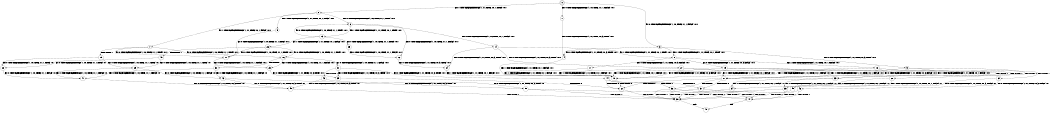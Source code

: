 digraph BCG {
size = "7, 10.5";
center = TRUE;
node [shape = circle];
0 [peripheries = 2];
0 -> 1 [label = "EX !0 !ATOMIC_EXCH_BRANCH (1, +0, TRUE, +1, 1, FALSE) !:0:1:"];
0 -> 2 [label = "EX !1 !ATOMIC_EXCH_BRANCH (1, +1, TRUE, +0, 1, TRUE) !:0:1:"];
0 -> 3 [label = "EX !0 !ATOMIC_EXCH_BRANCH (1, +0, TRUE, +1, 1, FALSE) !:0:1:"];
1 -> 4 [label = "EX !0 !ATOMIC_EXCH_BRANCH (1, +1, TRUE, +0, 3, TRUE) !:0:1:"];
2 -> 5 [label = "EX !1 !ATOMIC_EXCH_BRANCH (1, +1, TRUE, +0, 1, FALSE) !:0:1:"];
2 -> 6 [label = "EX !0 !ATOMIC_EXCH_BRANCH (1, +0, TRUE, +1, 1, TRUE) !:0:1:"];
2 -> 7 [label = "EX !1 !ATOMIC_EXCH_BRANCH (1, +1, TRUE, +0, 1, FALSE) !:0:1:"];
3 -> 4 [label = "EX !0 !ATOMIC_EXCH_BRANCH (1, +1, TRUE, +0, 3, TRUE) !:0:1:"];
3 -> 8 [label = "EX !1 !ATOMIC_EXCH_BRANCH (1, +1, TRUE, +0, 1, TRUE) !:0:1:"];
3 -> 9 [label = "EX !0 !ATOMIC_EXCH_BRANCH (1, +1, TRUE, +0, 3, TRUE) !:0:1:"];
4 -> 10 [label = "EX !1 !ATOMIC_EXCH_BRANCH (1, +1, TRUE, +0, 1, FALSE) !:0:1:"];
5 -> 11 [label = "EX !0 !ATOMIC_EXCH_BRANCH (1, +0, TRUE, +1, 1, TRUE) !:0:1:"];
6 -> 12 [label = "EX !0 !ATOMIC_EXCH_BRANCH (1, +0, TRUE, +1, 1, FALSE) !:0:1:"];
6 -> 13 [label = "EX !1 !ATOMIC_EXCH_BRANCH (1, +1, TRUE, +0, 1, TRUE) !:0:1:"];
6 -> 14 [label = "EX !0 !ATOMIC_EXCH_BRANCH (1, +0, TRUE, +1, 1, FALSE) !:0:1:"];
7 -> 11 [label = "EX !0 !ATOMIC_EXCH_BRANCH (1, +0, TRUE, +1, 1, TRUE) !:0:1:"];
7 -> 15 [label = "TERMINATE !1"];
7 -> 16 [label = "EX !0 !ATOMIC_EXCH_BRANCH (1, +0, TRUE, +1, 1, TRUE) !:0:1:"];
8 -> 17 [label = "EX !0 !ATOMIC_EXCH_BRANCH (1, +1, TRUE, +0, 3, FALSE) !:0:1:"];
8 -> 18 [label = "EX !1 !ATOMIC_EXCH_BRANCH (1, +1, TRUE, +0, 1, FALSE) !:0:1:"];
8 -> 19 [label = "EX !0 !ATOMIC_EXCH_BRANCH (1, +1, TRUE, +0, 3, FALSE) !:0:1:"];
9 -> 10 [label = "EX !1 !ATOMIC_EXCH_BRANCH (1, +1, TRUE, +0, 1, FALSE) !:0:1:"];
9 -> 20 [label = "TERMINATE !0"];
9 -> 21 [label = "EX !1 !ATOMIC_EXCH_BRANCH (1, +1, TRUE, +0, 1, FALSE) !:0:1:"];
10 -> 22 [label = "TERMINATE !0"];
11 -> 23 [label = "EX !0 !ATOMIC_EXCH_BRANCH (1, +0, TRUE, +1, 1, FALSE) !:0:1:"];
12 -> 24 [label = "EX !0 !ATOMIC_EXCH_BRANCH (1, +1, TRUE, +0, 3, TRUE) !:0:1:"];
13 -> 25 [label = "EX !0 !ATOMIC_EXCH_BRANCH (1, +0, TRUE, +1, 1, TRUE) !:0:1:"];
13 -> 26 [label = "EX !1 !ATOMIC_EXCH_BRANCH (1, +1, TRUE, +0, 1, FALSE) !:0:1:"];
13 -> 6 [label = "EX !0 !ATOMIC_EXCH_BRANCH (1, +0, TRUE, +1, 1, TRUE) !:0:1:"];
14 -> 24 [label = "EX !0 !ATOMIC_EXCH_BRANCH (1, +1, TRUE, +0, 3, TRUE) !:0:1:"];
14 -> 8 [label = "EX !1 !ATOMIC_EXCH_BRANCH (1, +1, TRUE, +0, 1, TRUE) !:0:1:"];
14 -> 27 [label = "EX !0 !ATOMIC_EXCH_BRANCH (1, +1, TRUE, +0, 3, TRUE) !:0:1:"];
15 -> 28 [label = "EX !0 !ATOMIC_EXCH_BRANCH (1, +0, TRUE, +1, 1, TRUE) !:0:"];
15 -> 29 [label = "EX !0 !ATOMIC_EXCH_BRANCH (1, +0, TRUE, +1, 1, TRUE) !:0:"];
16 -> 23 [label = "EX !0 !ATOMIC_EXCH_BRANCH (1, +0, TRUE, +1, 1, FALSE) !:0:1:"];
16 -> 30 [label = "TERMINATE !1"];
16 -> 31 [label = "EX !0 !ATOMIC_EXCH_BRANCH (1, +0, TRUE, +1, 1, FALSE) !:0:1:"];
17 -> 10 [label = "EX !1 !ATOMIC_EXCH_BRANCH (1, +1, TRUE, +0, 1, FALSE) !:0:1:"];
18 -> 10 [label = "EX !0 !ATOMIC_EXCH_BRANCH (1, +1, TRUE, +0, 3, FALSE) !:0:1:"];
18 -> 32 [label = "TERMINATE !1"];
18 -> 21 [label = "EX !0 !ATOMIC_EXCH_BRANCH (1, +1, TRUE, +0, 3, FALSE) !:0:1:"];
19 -> 10 [label = "EX !1 !ATOMIC_EXCH_BRANCH (1, +1, TRUE, +0, 1, FALSE) !:0:1:"];
19 -> 33 [label = "TERMINATE !0"];
19 -> 21 [label = "EX !1 !ATOMIC_EXCH_BRANCH (1, +1, TRUE, +0, 1, FALSE) !:0:1:"];
20 -> 34 [label = "EX !1 !ATOMIC_EXCH_BRANCH (1, +1, TRUE, +0, 1, FALSE) !:1:"];
20 -> 35 [label = "EX !1 !ATOMIC_EXCH_BRANCH (1, +1, TRUE, +0, 1, FALSE) !:1:"];
21 -> 22 [label = "TERMINATE !0"];
21 -> 36 [label = "TERMINATE !1"];
21 -> 37 [label = "TERMINATE !0"];
22 -> 38 [label = "TERMINATE !1"];
23 -> 39 [label = "EX !0 !ATOMIC_EXCH_BRANCH (1, +1, TRUE, +0, 3, TRUE) !:0:1:"];
24 -> 10 [label = "EX !1 !ATOMIC_EXCH_BRANCH (1, +1, TRUE, +0, 1, FALSE) !:0:1:"];
25 -> 12 [label = "EX !0 !ATOMIC_EXCH_BRANCH (1, +0, TRUE, +1, 1, FALSE) !:0:1:"];
26 -> 11 [label = "EX !0 !ATOMIC_EXCH_BRANCH (1, +0, TRUE, +1, 1, TRUE) !:0:1:"];
26 -> 40 [label = "TERMINATE !1"];
26 -> 16 [label = "EX !0 !ATOMIC_EXCH_BRANCH (1, +0, TRUE, +1, 1, TRUE) !:0:1:"];
27 -> 10 [label = "EX !1 !ATOMIC_EXCH_BRANCH (1, +1, TRUE, +0, 1, FALSE) !:0:1:"];
27 -> 33 [label = "TERMINATE !0"];
27 -> 21 [label = "EX !1 !ATOMIC_EXCH_BRANCH (1, +1, TRUE, +0, 1, FALSE) !:0:1:"];
28 -> 41 [label = "EX !0 !ATOMIC_EXCH_BRANCH (1, +0, TRUE, +1, 1, FALSE) !:0:"];
29 -> 41 [label = "EX !0 !ATOMIC_EXCH_BRANCH (1, +0, TRUE, +1, 1, FALSE) !:0:"];
29 -> 42 [label = "EX !0 !ATOMIC_EXCH_BRANCH (1, +0, TRUE, +1, 1, FALSE) !:0:"];
30 -> 41 [label = "EX !0 !ATOMIC_EXCH_BRANCH (1, +0, TRUE, +1, 1, FALSE) !:0:"];
30 -> 42 [label = "EX !0 !ATOMIC_EXCH_BRANCH (1, +0, TRUE, +1, 1, FALSE) !:0:"];
31 -> 39 [label = "EX !0 !ATOMIC_EXCH_BRANCH (1, +1, TRUE, +0, 3, TRUE) !:0:1:"];
31 -> 43 [label = "TERMINATE !1"];
31 -> 44 [label = "EX !0 !ATOMIC_EXCH_BRANCH (1, +1, TRUE, +0, 3, TRUE) !:0:1:"];
32 -> 45 [label = "EX !0 !ATOMIC_EXCH_BRANCH (1, +1, TRUE, +0, 3, FALSE) !:0:"];
32 -> 46 [label = "EX !0 !ATOMIC_EXCH_BRANCH (1, +1, TRUE, +0, 3, FALSE) !:0:"];
33 -> 34 [label = "EX !1 !ATOMIC_EXCH_BRANCH (1, +1, TRUE, +0, 1, FALSE) !:1:"];
33 -> 35 [label = "EX !1 !ATOMIC_EXCH_BRANCH (1, +1, TRUE, +0, 1, FALSE) !:1:"];
34 -> 38 [label = "TERMINATE !1"];
35 -> 38 [label = "TERMINATE !1"];
35 -> 47 [label = "TERMINATE !1"];
36 -> 38 [label = "TERMINATE !0"];
36 -> 47 [label = "TERMINATE !0"];
37 -> 38 [label = "TERMINATE !1"];
37 -> 47 [label = "TERMINATE !1"];
38 -> 48 [label = "exit"];
39 -> 22 [label = "TERMINATE !0"];
40 -> 28 [label = "EX !0 !ATOMIC_EXCH_BRANCH (1, +0, TRUE, +1, 1, TRUE) !:0:"];
40 -> 29 [label = "EX !0 !ATOMIC_EXCH_BRANCH (1, +0, TRUE, +1, 1, TRUE) !:0:"];
41 -> 49 [label = "EX !0 !ATOMIC_EXCH_BRANCH (1, +1, TRUE, +0, 3, TRUE) !:0:"];
42 -> 49 [label = "EX !0 !ATOMIC_EXCH_BRANCH (1, +1, TRUE, +0, 3, TRUE) !:0:"];
42 -> 50 [label = "EX !0 !ATOMIC_EXCH_BRANCH (1, +1, TRUE, +0, 3, TRUE) !:0:"];
43 -> 49 [label = "EX !0 !ATOMIC_EXCH_BRANCH (1, +1, TRUE, +0, 3, TRUE) !:0:"];
43 -> 50 [label = "EX !0 !ATOMIC_EXCH_BRANCH (1, +1, TRUE, +0, 3, TRUE) !:0:"];
44 -> 22 [label = "TERMINATE !0"];
44 -> 36 [label = "TERMINATE !1"];
44 -> 37 [label = "TERMINATE !0"];
45 -> 38 [label = "TERMINATE !0"];
46 -> 38 [label = "TERMINATE !0"];
46 -> 47 [label = "TERMINATE !0"];
47 -> 48 [label = "exit"];
49 -> 38 [label = "TERMINATE !0"];
50 -> 38 [label = "TERMINATE !0"];
50 -> 47 [label = "TERMINATE !0"];
}
